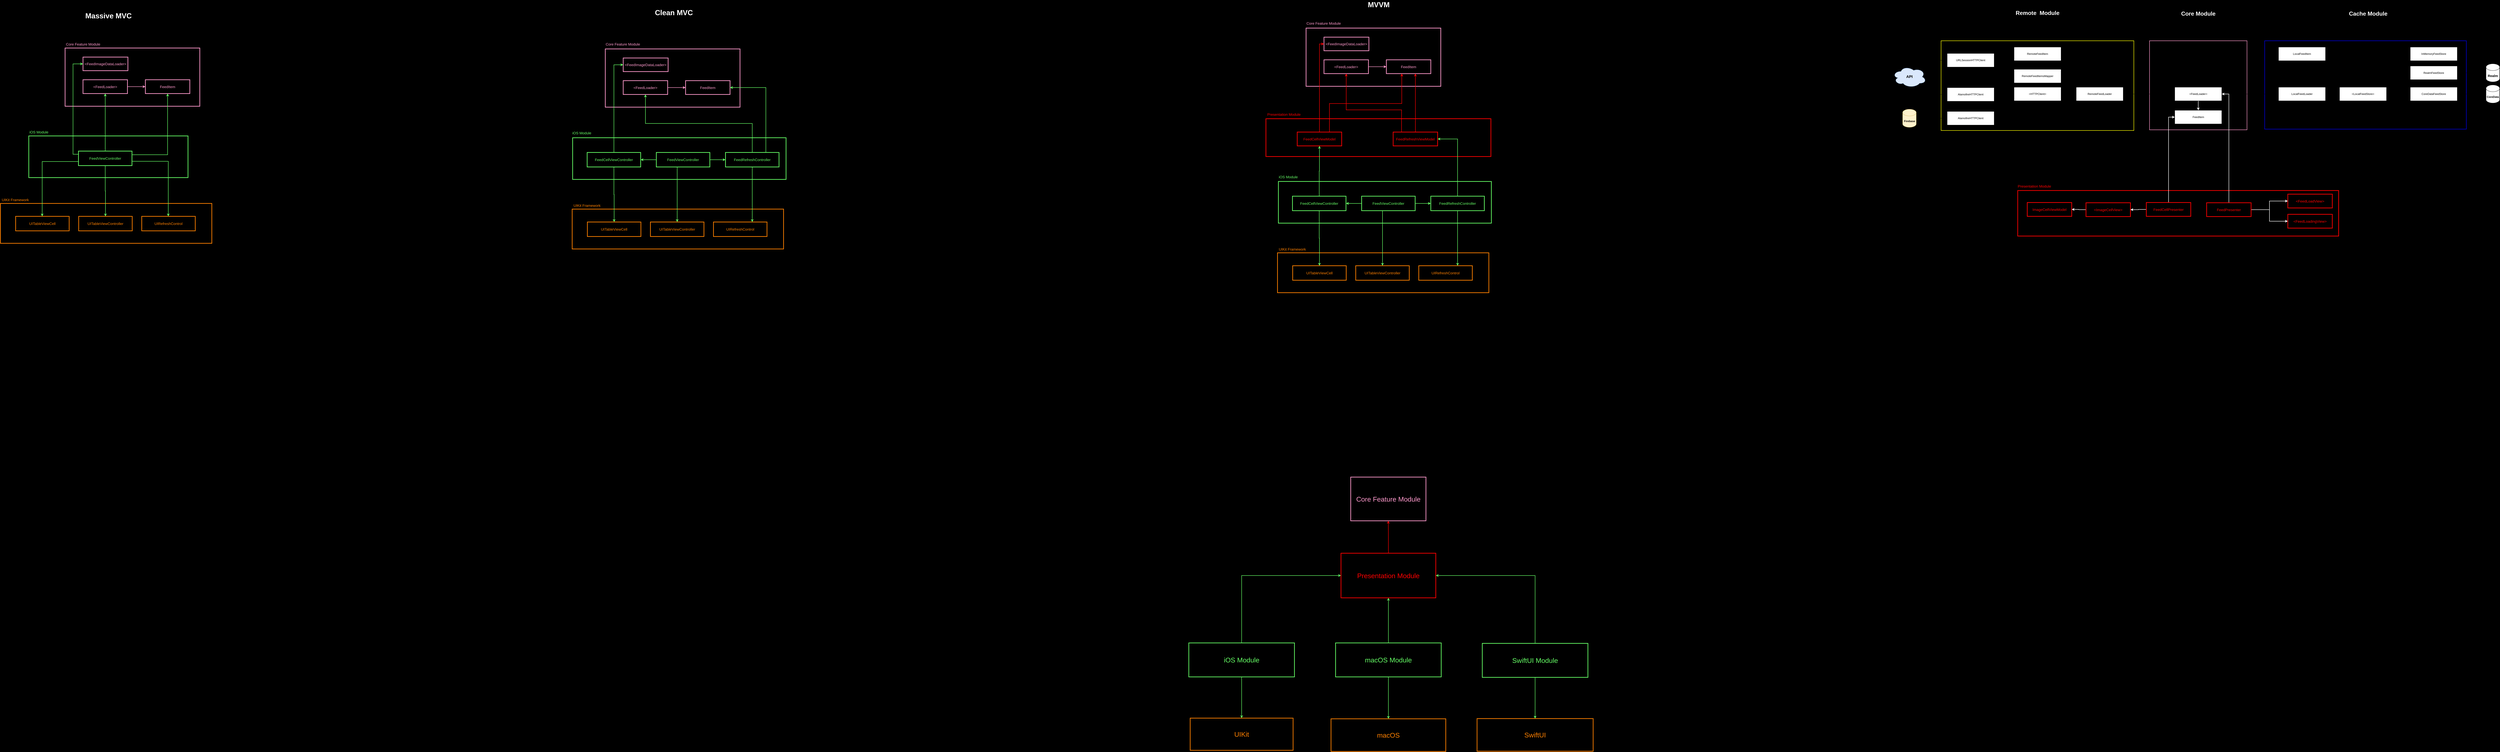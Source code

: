<mxfile version="14.1.8" type="device"><diagram id="AirEkzZiiPeyfNrH0Jto" name="Page-1"><mxGraphModel dx="2301" dy="1696" grid="0" gridSize="10" guides="1" tooltips="1" connect="1" arrows="1" fold="1" page="0" pageScale="1" pageWidth="850" pageHeight="1100" background="#000000" math="0" shadow="0"><root><mxCell id="0"/><mxCell id="1" parent="0"/><mxCell id="77G9lCyU_dsiIzCmgffc-141" value="" style="rounded=0;whiteSpace=wrap;html=1;fillColor=none;strokeWidth=3;fontSize=16;strokeColor=#FF0000;fontColor=#FF0000;" vertex="1" parent="1"><mxGeometry x="5468" y="478" width="992" height="167" as="geometry"/></mxCell><mxCell id="77G9lCyU_dsiIzCmgffc-71" value="" style="rounded=0;whiteSpace=wrap;html=1;strokeWidth=3;fillColor=none;fontSize=16;labelBackgroundColor=none;fontColor=#66FF66;strokeColor=#66FF66;" vertex="1" parent="1"><mxGeometry x="2411" y="562" width="941" height="184" as="geometry"/></mxCell><mxCell id="77G9lCyU_dsiIzCmgffc-18" value="" style="rounded=0;whiteSpace=wrap;html=1;strokeWidth=3;fillColor=none;fontSize=16;labelBackgroundColor=none;fontColor=#66FF66;strokeColor=#66FF66;" vertex="1" parent="1"><mxGeometry x="13" y="554" width="702" height="184" as="geometry"/></mxCell><mxCell id="77G9lCyU_dsiIzCmgffc-14" value="" style="rounded=0;whiteSpace=wrap;html=1;strokeWidth=3;fillColor=none;fontSize=16;labelBackgroundColor=none;strokeColor=#FF8000;fontColor=#FF8000;" vertex="1" parent="1"><mxGeometry x="-112" y="852" width="932" height="176" as="geometry"/></mxCell><mxCell id="77G9lCyU_dsiIzCmgffc-5" value="" style="rounded=0;whiteSpace=wrap;html=1;strokeColor=#FF99CC;strokeWidth=3;fillColor=none;fontSize=16;fontColor=#FF99CC;" vertex="1" parent="1"><mxGeometry x="173" y="166" width="594" height="257" as="geometry"/></mxCell><mxCell id="77G9lCyU_dsiIzCmgffc-3" style="edgeStyle=orthogonalEdgeStyle;rounded=0;orthogonalLoop=1;jettySize=auto;html=1;fontSize=16;strokeColor=#FF99CC;strokeWidth=2;" edge="1" parent="1" source="77G9lCyU_dsiIzCmgffc-1" target="77G9lCyU_dsiIzCmgffc-2"><mxGeometry relative="1" as="geometry"/></mxCell><mxCell id="77G9lCyU_dsiIzCmgffc-1" value="&lt;font color=&quot;#ff99cc&quot; style=&quot;font-size: 16px&quot;&gt;&amp;lt;FeedLoader&amp;gt;&lt;/font&gt;" style="rounded=0;whiteSpace=wrap;html=1;fillColor=none;strokeColor=#FF99CC;strokeWidth=3;fontSize=16;" vertex="1" parent="1"><mxGeometry x="252" y="306" width="196" height="61" as="geometry"/></mxCell><mxCell id="77G9lCyU_dsiIzCmgffc-2" value="&lt;font color=&quot;#ff99cc&quot; style=&quot;font-size: 16px&quot;&gt;FeedItem&lt;/font&gt;" style="rounded=0;whiteSpace=wrap;html=1;fillColor=none;strokeColor=#FF99CC;strokeWidth=3;fontSize=16;" vertex="1" parent="1"><mxGeometry x="527" y="306" width="196" height="61" as="geometry"/></mxCell><mxCell id="77G9lCyU_dsiIzCmgffc-4" value="&amp;lt;FeedImageDataLoader&amp;gt;" style="rounded=0;whiteSpace=wrap;html=1;strokeColor=#FF99CC;strokeWidth=3;fillColor=none;fontSize=16;fontColor=#FF99CC;" vertex="1" parent="1"><mxGeometry x="252" y="206" width="198" height="60" as="geometry"/></mxCell><mxCell id="77G9lCyU_dsiIzCmgffc-9" style="edgeStyle=orthogonalEdgeStyle;rounded=0;orthogonalLoop=1;jettySize=auto;html=1;strokeWidth=2;fontSize=16;fontColor=#66FF66;strokeColor=#66FF66;" edge="1" parent="1" source="77G9lCyU_dsiIzCmgffc-6" target="77G9lCyU_dsiIzCmgffc-7"><mxGeometry relative="1" as="geometry"/></mxCell><mxCell id="77G9lCyU_dsiIzCmgffc-10" style="edgeStyle=orthogonalEdgeStyle;rounded=0;orthogonalLoop=1;jettySize=auto;html=1;strokeWidth=2;fontSize=16;fontColor=#66FF66;strokeColor=#66FF66;" edge="1" parent="1" source="77G9lCyU_dsiIzCmgffc-6" target="77G9lCyU_dsiIzCmgffc-8"><mxGeometry relative="1" as="geometry"><Array as="points"><mxPoint x="628" y="666"/></Array></mxGeometry></mxCell><mxCell id="77G9lCyU_dsiIzCmgffc-11" style="edgeStyle=orthogonalEdgeStyle;rounded=0;orthogonalLoop=1;jettySize=auto;html=1;strokeColor=#66FF66;strokeWidth=2;fontSize=16;fontColor=#66FF66;" edge="1" parent="1" source="77G9lCyU_dsiIzCmgffc-6" target="77G9lCyU_dsiIzCmgffc-1"><mxGeometry relative="1" as="geometry"/></mxCell><mxCell id="77G9lCyU_dsiIzCmgffc-12" style="edgeStyle=orthogonalEdgeStyle;rounded=0;orthogonalLoop=1;jettySize=auto;html=1;entryX=0;entryY=0.5;entryDx=0;entryDy=0;strokeColor=#66FF66;strokeWidth=2;fontSize=16;fontColor=#66FF66;" edge="1" parent="1" source="77G9lCyU_dsiIzCmgffc-6" target="77G9lCyU_dsiIzCmgffc-4"><mxGeometry relative="1" as="geometry"><Array as="points"><mxPoint x="208" y="635"/><mxPoint x="208" y="236"/></Array></mxGeometry></mxCell><mxCell id="77G9lCyU_dsiIzCmgffc-13" style="edgeStyle=orthogonalEdgeStyle;rounded=0;orthogonalLoop=1;jettySize=auto;html=1;strokeColor=#66FF66;strokeWidth=2;fontSize=16;fontColor=#FF8000;" edge="1" parent="1" source="77G9lCyU_dsiIzCmgffc-6" target="77G9lCyU_dsiIzCmgffc-2"><mxGeometry relative="1" as="geometry"><Array as="points"><mxPoint x="625" y="637"/></Array></mxGeometry></mxCell><mxCell id="77G9lCyU_dsiIzCmgffc-17" style="edgeStyle=orthogonalEdgeStyle;rounded=0;orthogonalLoop=1;jettySize=auto;html=1;strokeColor=#66FF66;strokeWidth=2;fontSize=16;fontColor=#FF8000;" edge="1" parent="1" source="77G9lCyU_dsiIzCmgffc-6" target="77G9lCyU_dsiIzCmgffc-16"><mxGeometry relative="1" as="geometry"><Array as="points"><mxPoint x="72" y="667"/></Array></mxGeometry></mxCell><mxCell id="77G9lCyU_dsiIzCmgffc-6" value="FeedViewController" style="rounded=0;whiteSpace=wrap;html=1;strokeWidth=3;fillColor=none;fontSize=16;labelBackgroundColor=none;fontColor=#66FF66;strokeColor=#66FF66;" vertex="1" parent="1"><mxGeometry x="232" y="621" width="236" height="64" as="geometry"/></mxCell><mxCell id="77G9lCyU_dsiIzCmgffc-7" value="UITableViewController" style="rounded=0;whiteSpace=wrap;html=1;strokeWidth=3;fillColor=none;fontSize=16;labelBackgroundColor=none;strokeColor=#FF8000;fontColor=#FF8000;" vertex="1" parent="1"><mxGeometry x="233" y="909" width="236" height="64" as="geometry"/></mxCell><mxCell id="77G9lCyU_dsiIzCmgffc-8" value="UIRefreshControl" style="rounded=0;whiteSpace=wrap;html=1;strokeWidth=3;fillColor=none;fontSize=16;labelBackgroundColor=none;strokeColor=#FF8000;fontColor=#FF8000;" vertex="1" parent="1"><mxGeometry x="511" y="909" width="236" height="64" as="geometry"/></mxCell><mxCell id="77G9lCyU_dsiIzCmgffc-15" value="UIKit Framework" style="text;html=1;align=center;verticalAlign=middle;resizable=0;points=[];autosize=1;fontSize=16;fontColor=#FF8000;" vertex="1" parent="1"><mxGeometry x="-112" y="824" width="129" height="23" as="geometry"/></mxCell><mxCell id="77G9lCyU_dsiIzCmgffc-16" value="UITableViewCell" style="rounded=0;whiteSpace=wrap;html=1;strokeWidth=3;fillColor=none;fontSize=16;labelBackgroundColor=none;strokeColor=#FF8000;fontColor=#FF8000;" vertex="1" parent="1"><mxGeometry x="-45" y="909" width="236" height="64" as="geometry"/></mxCell><mxCell id="77G9lCyU_dsiIzCmgffc-20" value="Massive MVC" style="text;html=1;align=center;verticalAlign=middle;resizable=0;points=[];autosize=1;fontSize=32;fontColor=#FFFFFF;fontStyle=1" vertex="1" parent="1"><mxGeometry x="256.5" y="3" width="215" height="42" as="geometry"/></mxCell><mxCell id="77G9lCyU_dsiIzCmgffc-21" value="iOS Module" style="text;html=1;align=center;verticalAlign=middle;resizable=0;points=[];autosize=1;fontSize=16;fontColor=#66FF66;" vertex="1" parent="1"><mxGeometry x="10" y="525" width="94" height="23" as="geometry"/></mxCell><mxCell id="77G9lCyU_dsiIzCmgffc-72" value="" style="rounded=0;whiteSpace=wrap;html=1;strokeWidth=3;fillColor=none;fontSize=16;labelBackgroundColor=none;strokeColor=#FF8000;fontColor=#FF8000;" vertex="1" parent="1"><mxGeometry x="2409" y="877" width="932" height="176" as="geometry"/></mxCell><mxCell id="77G9lCyU_dsiIzCmgffc-73" value="" style="rounded=0;whiteSpace=wrap;html=1;strokeColor=#FF99CC;strokeWidth=3;fillColor=none;fontSize=16;fontColor=#FF99CC;" vertex="1" parent="1"><mxGeometry x="2555" y="170" width="594" height="257" as="geometry"/></mxCell><mxCell id="77G9lCyU_dsiIzCmgffc-74" style="edgeStyle=orthogonalEdgeStyle;rounded=0;orthogonalLoop=1;jettySize=auto;html=1;fontSize=16;strokeColor=#FF99CC;strokeWidth=2;" edge="1" parent="1" source="77G9lCyU_dsiIzCmgffc-75" target="77G9lCyU_dsiIzCmgffc-76"><mxGeometry relative="1" as="geometry"/></mxCell><mxCell id="77G9lCyU_dsiIzCmgffc-75" value="&lt;font color=&quot;#ff99cc&quot; style=&quot;font-size: 16px&quot;&gt;&amp;lt;FeedLoader&amp;gt;&lt;/font&gt;" style="rounded=0;whiteSpace=wrap;html=1;fillColor=none;strokeColor=#FF99CC;strokeWidth=3;fontSize=16;" vertex="1" parent="1"><mxGeometry x="2634" y="310" width="196" height="61" as="geometry"/></mxCell><mxCell id="77G9lCyU_dsiIzCmgffc-76" value="&lt;font color=&quot;#ff99cc&quot; style=&quot;font-size: 16px&quot;&gt;FeedItem&lt;/font&gt;" style="rounded=0;whiteSpace=wrap;html=1;fillColor=none;strokeColor=#FF99CC;strokeWidth=3;fontSize=16;" vertex="1" parent="1"><mxGeometry x="2909" y="310" width="196" height="61" as="geometry"/></mxCell><mxCell id="77G9lCyU_dsiIzCmgffc-77" value="&amp;lt;FeedImageDataLoader&amp;gt;" style="rounded=0;whiteSpace=wrap;html=1;strokeColor=#FF99CC;strokeWidth=3;fillColor=none;fontSize=16;fontColor=#FF99CC;" vertex="1" parent="1"><mxGeometry x="2634" y="210" width="198" height="60" as="geometry"/></mxCell><mxCell id="77G9lCyU_dsiIzCmgffc-100" style="edgeStyle=orthogonalEdgeStyle;rounded=0;orthogonalLoop=1;jettySize=auto;html=1;entryX=0;entryY=0.5;entryDx=0;entryDy=0;strokeColor=#66FF66;strokeWidth=2;fontSize=16;fontColor=#66FF66;" edge="1" parent="1" source="77G9lCyU_dsiIzCmgffc-84" target="77G9lCyU_dsiIzCmgffc-77"><mxGeometry relative="1" as="geometry"/></mxCell><mxCell id="77G9lCyU_dsiIzCmgffc-101" style="edgeStyle=orthogonalEdgeStyle;rounded=0;orthogonalLoop=1;jettySize=auto;html=1;strokeColor=#66FF66;strokeWidth=2;fontSize=16;fontColor=#66FF66;" edge="1" parent="1" source="77G9lCyU_dsiIzCmgffc-84" target="77G9lCyU_dsiIzCmgffc-88"><mxGeometry relative="1" as="geometry"/></mxCell><mxCell id="77G9lCyU_dsiIzCmgffc-84" value="FeedCellViewController" style="rounded=0;whiteSpace=wrap;html=1;strokeWidth=3;fillColor=none;fontSize=16;labelBackgroundColor=none;fontColor=#66FF66;strokeColor=#66FF66;" vertex="1" parent="1"><mxGeometry x="2475" y="627" width="236" height="64" as="geometry"/></mxCell><mxCell id="77G9lCyU_dsiIzCmgffc-85" value="UITableViewController" style="rounded=0;whiteSpace=wrap;html=1;strokeWidth=3;fillColor=none;fontSize=16;labelBackgroundColor=none;strokeColor=#FF8000;fontColor=#FF8000;" vertex="1" parent="1"><mxGeometry x="2754" y="934" width="236" height="64" as="geometry"/></mxCell><mxCell id="77G9lCyU_dsiIzCmgffc-86" value="UIRefreshControl" style="rounded=0;whiteSpace=wrap;html=1;strokeWidth=3;fillColor=none;fontSize=16;labelBackgroundColor=none;strokeColor=#FF8000;fontColor=#FF8000;" vertex="1" parent="1"><mxGeometry x="3032" y="934" width="236" height="64" as="geometry"/></mxCell><mxCell id="77G9lCyU_dsiIzCmgffc-87" value="UIKit Framework" style="text;html=1;align=center;verticalAlign=middle;resizable=0;points=[];autosize=1;fontSize=16;fontColor=#FF8000;" vertex="1" parent="1"><mxGeometry x="2409" y="849" width="129" height="23" as="geometry"/></mxCell><mxCell id="77G9lCyU_dsiIzCmgffc-88" value="UITableViewCell" style="rounded=0;whiteSpace=wrap;html=1;strokeWidth=3;fillColor=none;fontSize=16;labelBackgroundColor=none;strokeColor=#FF8000;fontColor=#FF8000;" vertex="1" parent="1"><mxGeometry x="2476" y="934" width="236" height="64" as="geometry"/></mxCell><mxCell id="77G9lCyU_dsiIzCmgffc-89" value="Clean MVC" style="text;html=1;align=center;verticalAlign=middle;resizable=0;points=[];autosize=1;fontSize=32;fontColor=#FFFFFF;fontStyle=1" vertex="1" parent="1"><mxGeometry x="2768" y="-11" width="177" height="42" as="geometry"/></mxCell><mxCell id="77G9lCyU_dsiIzCmgffc-90" value="iOS Module" style="text;html=1;align=center;verticalAlign=middle;resizable=0;points=[];autosize=1;fontSize=16;fontColor=#66FF66;" vertex="1" parent="1"><mxGeometry x="2404" y="529" width="94" height="23" as="geometry"/></mxCell><mxCell id="77G9lCyU_dsiIzCmgffc-96" style="edgeStyle=orthogonalEdgeStyle;rounded=0;orthogonalLoop=1;jettySize=auto;html=1;strokeColor=#66FF66;strokeWidth=2;fontSize=16;fontColor=#66FF66;" edge="1" parent="1" source="77G9lCyU_dsiIzCmgffc-91" target="77G9lCyU_dsiIzCmgffc-84"><mxGeometry relative="1" as="geometry"/></mxCell><mxCell id="77G9lCyU_dsiIzCmgffc-97" style="edgeStyle=orthogonalEdgeStyle;rounded=0;orthogonalLoop=1;jettySize=auto;html=1;entryX=0;entryY=0.5;entryDx=0;entryDy=0;strokeColor=#66FF66;strokeWidth=2;fontSize=16;fontColor=#66FF66;" edge="1" parent="1" source="77G9lCyU_dsiIzCmgffc-91" target="77G9lCyU_dsiIzCmgffc-92"><mxGeometry relative="1" as="geometry"/></mxCell><mxCell id="77G9lCyU_dsiIzCmgffc-104" style="edgeStyle=orthogonalEdgeStyle;rounded=0;orthogonalLoop=1;jettySize=auto;html=1;strokeColor=#66FF66;strokeWidth=2;fontSize=16;fontColor=#66FF66;" edge="1" parent="1" source="77G9lCyU_dsiIzCmgffc-91" target="77G9lCyU_dsiIzCmgffc-85"><mxGeometry relative="1" as="geometry"><Array as="points"><mxPoint x="2872" y="757"/><mxPoint x="2872" y="757"/></Array></mxGeometry></mxCell><mxCell id="77G9lCyU_dsiIzCmgffc-91" value="FeedViewController" style="rounded=0;whiteSpace=wrap;html=1;strokeWidth=3;fillColor=none;fontSize=16;labelBackgroundColor=none;fontColor=#66FF66;strokeColor=#66FF66;" vertex="1" parent="1"><mxGeometry x="2780" y="627" width="236" height="64" as="geometry"/></mxCell><mxCell id="77G9lCyU_dsiIzCmgffc-102" style="edgeStyle=orthogonalEdgeStyle;rounded=0;orthogonalLoop=1;jettySize=auto;html=1;strokeColor=#66FF66;strokeWidth=2;fontSize=16;fontColor=#66FF66;" edge="1" parent="1" source="77G9lCyU_dsiIzCmgffc-92" target="77G9lCyU_dsiIzCmgffc-75"><mxGeometry relative="1" as="geometry"><Array as="points"><mxPoint x="3203" y="499"/><mxPoint x="2732" y="499"/></Array></mxGeometry></mxCell><mxCell id="77G9lCyU_dsiIzCmgffc-103" style="edgeStyle=orthogonalEdgeStyle;rounded=0;orthogonalLoop=1;jettySize=auto;html=1;entryX=1;entryY=0.5;entryDx=0;entryDy=0;strokeColor=#66FF66;strokeWidth=2;fontSize=16;fontColor=#66FF66;" edge="1" parent="1" source="77G9lCyU_dsiIzCmgffc-92" target="77G9lCyU_dsiIzCmgffc-76"><mxGeometry relative="1" as="geometry"><Array as="points"><mxPoint x="3263" y="341"/></Array></mxGeometry></mxCell><mxCell id="77G9lCyU_dsiIzCmgffc-105" style="edgeStyle=orthogonalEdgeStyle;rounded=0;orthogonalLoop=1;jettySize=auto;html=1;strokeColor=#66FF66;strokeWidth=2;fontSize=16;fontColor=#66FF66;" edge="1" parent="1" source="77G9lCyU_dsiIzCmgffc-92" target="77G9lCyU_dsiIzCmgffc-86"><mxGeometry relative="1" as="geometry"><Array as="points"><mxPoint x="3203" y="881"/><mxPoint x="3203" y="881"/></Array></mxGeometry></mxCell><mxCell id="77G9lCyU_dsiIzCmgffc-92" value="FeedRefreshController" style="rounded=0;whiteSpace=wrap;html=1;strokeWidth=3;fillColor=none;fontSize=16;labelBackgroundColor=none;fontColor=#66FF66;strokeColor=#66FF66;" vertex="1" parent="1"><mxGeometry x="3085" y="627" width="236" height="64" as="geometry"/></mxCell><mxCell id="77G9lCyU_dsiIzCmgffc-106" value="Core Feature Module" style="text;html=1;align=center;verticalAlign=middle;resizable=0;points=[];autosize=1;fontSize=16;fontColor=#FF99CC;" vertex="1" parent="1"><mxGeometry x="171" y="137" width="161" height="23" as="geometry"/></mxCell><mxCell id="77G9lCyU_dsiIzCmgffc-107" value="Core Feature Module" style="text;html=1;align=center;verticalAlign=middle;resizable=0;points=[];autosize=1;fontSize=16;fontColor=#FF99CC;" vertex="1" parent="1"><mxGeometry x="2551" y="137" width="161" height="23" as="geometry"/></mxCell><mxCell id="77G9lCyU_dsiIzCmgffc-108" value="" style="rounded=0;whiteSpace=wrap;html=1;strokeWidth=3;fillColor=none;fontSize=16;labelBackgroundColor=none;fontColor=#66FF66;strokeColor=#66FF66;" vertex="1" parent="1"><mxGeometry x="5523" y="755" width="939" height="184" as="geometry"/></mxCell><mxCell id="77G9lCyU_dsiIzCmgffc-109" value="" style="rounded=0;whiteSpace=wrap;html=1;strokeWidth=3;fillColor=none;fontSize=16;labelBackgroundColor=none;strokeColor=#FF8000;fontColor=#FF8000;" vertex="1" parent="1"><mxGeometry x="5519" y="1070" width="932" height="176" as="geometry"/></mxCell><mxCell id="77G9lCyU_dsiIzCmgffc-110" value="" style="rounded=0;whiteSpace=wrap;html=1;strokeColor=#FF99CC;strokeWidth=3;fillColor=none;fontSize=16;fontColor=#FF99CC;" vertex="1" parent="1"><mxGeometry x="5645" y="78" width="594" height="257" as="geometry"/></mxCell><mxCell id="77G9lCyU_dsiIzCmgffc-111" style="edgeStyle=orthogonalEdgeStyle;rounded=0;orthogonalLoop=1;jettySize=auto;html=1;fontSize=16;strokeColor=#FF99CC;strokeWidth=2;" edge="1" parent="1" source="77G9lCyU_dsiIzCmgffc-112" target="77G9lCyU_dsiIzCmgffc-113"><mxGeometry relative="1" as="geometry"/></mxCell><mxCell id="77G9lCyU_dsiIzCmgffc-112" value="&lt;font color=&quot;#ff99cc&quot; style=&quot;font-size: 16px&quot;&gt;&amp;lt;FeedLoader&amp;gt;&lt;/font&gt;" style="rounded=0;whiteSpace=wrap;html=1;fillColor=none;strokeColor=#FF99CC;strokeWidth=3;fontSize=16;" vertex="1" parent="1"><mxGeometry x="5724" y="218" width="196" height="61" as="geometry"/></mxCell><mxCell id="77G9lCyU_dsiIzCmgffc-113" value="&lt;font color=&quot;#ff99cc&quot; style=&quot;font-size: 16px&quot;&gt;FeedItem&lt;/font&gt;" style="rounded=0;whiteSpace=wrap;html=1;fillColor=none;strokeColor=#FF99CC;strokeWidth=3;fontSize=16;" vertex="1" parent="1"><mxGeometry x="5999" y="218" width="196" height="61" as="geometry"/></mxCell><mxCell id="77G9lCyU_dsiIzCmgffc-114" value="&amp;lt;FeedImageDataLoader&amp;gt;" style="rounded=0;whiteSpace=wrap;html=1;strokeColor=#FF99CC;strokeWidth=3;fillColor=none;fontSize=16;fontColor=#FF99CC;" vertex="1" parent="1"><mxGeometry x="5724" y="118" width="198" height="60" as="geometry"/></mxCell><mxCell id="77G9lCyU_dsiIzCmgffc-116" style="edgeStyle=orthogonalEdgeStyle;rounded=0;orthogonalLoop=1;jettySize=auto;html=1;strokeColor=#66FF66;strokeWidth=2;fontSize=16;fontColor=#66FF66;" edge="1" parent="1" source="77G9lCyU_dsiIzCmgffc-117" target="77G9lCyU_dsiIzCmgffc-121"><mxGeometry relative="1" as="geometry"/></mxCell><mxCell id="77G9lCyU_dsiIzCmgffc-139" style="edgeStyle=orthogonalEdgeStyle;rounded=0;orthogonalLoop=1;jettySize=auto;html=1;strokeColor=#66FF66;strokeWidth=2;fontSize=16;fontColor=#FF99CC;" edge="1" parent="1" source="77G9lCyU_dsiIzCmgffc-117" target="77G9lCyU_dsiIzCmgffc-133"><mxGeometry relative="1" as="geometry"/></mxCell><mxCell id="77G9lCyU_dsiIzCmgffc-117" value="FeedCellViewController" style="rounded=0;whiteSpace=wrap;html=1;strokeWidth=3;fillColor=none;fontSize=16;labelBackgroundColor=none;fontColor=#66FF66;strokeColor=#66FF66;" vertex="1" parent="1"><mxGeometry x="5585" y="820" width="236" height="64" as="geometry"/></mxCell><mxCell id="77G9lCyU_dsiIzCmgffc-118" value="UITableViewController" style="rounded=0;whiteSpace=wrap;html=1;strokeWidth=3;fillColor=none;fontSize=16;labelBackgroundColor=none;strokeColor=#FF8000;fontColor=#FF8000;" vertex="1" parent="1"><mxGeometry x="5864" y="1127" width="236" height="64" as="geometry"/></mxCell><mxCell id="77G9lCyU_dsiIzCmgffc-119" value="UIRefreshControl" style="rounded=0;whiteSpace=wrap;html=1;strokeWidth=3;fillColor=none;fontSize=16;labelBackgroundColor=none;strokeColor=#FF8000;fontColor=#FF8000;" vertex="1" parent="1"><mxGeometry x="6142" y="1127" width="236" height="64" as="geometry"/></mxCell><mxCell id="77G9lCyU_dsiIzCmgffc-120" value="UIKit Framework" style="text;html=1;align=center;verticalAlign=middle;resizable=0;points=[];autosize=1;fontSize=16;fontColor=#FF8000;" vertex="1" parent="1"><mxGeometry x="5519" y="1042" width="129" height="23" as="geometry"/></mxCell><mxCell id="77G9lCyU_dsiIzCmgffc-121" value="UITableViewCell" style="rounded=0;whiteSpace=wrap;html=1;strokeWidth=3;fillColor=none;fontSize=16;labelBackgroundColor=none;strokeColor=#FF8000;fontColor=#FF8000;" vertex="1" parent="1"><mxGeometry x="5586" y="1127" width="236" height="64" as="geometry"/></mxCell><mxCell id="77G9lCyU_dsiIzCmgffc-122" value="MVVM" style="text;html=1;align=center;verticalAlign=middle;resizable=0;points=[];autosize=1;fontSize=32;fontColor=#FFFFFF;fontStyle=1" vertex="1" parent="1"><mxGeometry x="5912" y="-46" width="106" height="42" as="geometry"/></mxCell><mxCell id="77G9lCyU_dsiIzCmgffc-123" value="iOS Module" style="text;html=1;align=center;verticalAlign=middle;resizable=0;points=[];autosize=1;fontSize=16;fontColor=#66FF66;" vertex="1" parent="1"><mxGeometry x="5519" y="723" width="94" height="23" as="geometry"/></mxCell><mxCell id="77G9lCyU_dsiIzCmgffc-124" style="edgeStyle=orthogonalEdgeStyle;rounded=0;orthogonalLoop=1;jettySize=auto;html=1;strokeColor=#66FF66;strokeWidth=2;fontSize=16;fontColor=#66FF66;" edge="1" parent="1" source="77G9lCyU_dsiIzCmgffc-127" target="77G9lCyU_dsiIzCmgffc-117"><mxGeometry relative="1" as="geometry"/></mxCell><mxCell id="77G9lCyU_dsiIzCmgffc-125" style="edgeStyle=orthogonalEdgeStyle;rounded=0;orthogonalLoop=1;jettySize=auto;html=1;entryX=0;entryY=0.5;entryDx=0;entryDy=0;strokeColor=#66FF66;strokeWidth=2;fontSize=16;fontColor=#66FF66;" edge="1" parent="1" source="77G9lCyU_dsiIzCmgffc-127" target="77G9lCyU_dsiIzCmgffc-131"><mxGeometry relative="1" as="geometry"/></mxCell><mxCell id="77G9lCyU_dsiIzCmgffc-126" style="edgeStyle=orthogonalEdgeStyle;rounded=0;orthogonalLoop=1;jettySize=auto;html=1;strokeColor=#66FF66;strokeWidth=2;fontSize=16;fontColor=#66FF66;" edge="1" parent="1" source="77G9lCyU_dsiIzCmgffc-127" target="77G9lCyU_dsiIzCmgffc-118"><mxGeometry relative="1" as="geometry"><Array as="points"><mxPoint x="5982" y="950"/><mxPoint x="5982" y="950"/></Array></mxGeometry></mxCell><mxCell id="77G9lCyU_dsiIzCmgffc-127" value="FeedViewController" style="rounded=0;whiteSpace=wrap;html=1;strokeWidth=3;fillColor=none;fontSize=16;labelBackgroundColor=none;fontColor=#66FF66;strokeColor=#66FF66;" vertex="1" parent="1"><mxGeometry x="5890" y="820" width="236" height="64" as="geometry"/></mxCell><mxCell id="77G9lCyU_dsiIzCmgffc-130" style="edgeStyle=orthogonalEdgeStyle;rounded=0;orthogonalLoop=1;jettySize=auto;html=1;strokeColor=#66FF66;strokeWidth=2;fontSize=16;fontColor=#66FF66;" edge="1" parent="1" source="77G9lCyU_dsiIzCmgffc-131" target="77G9lCyU_dsiIzCmgffc-119"><mxGeometry relative="1" as="geometry"><Array as="points"><mxPoint x="6313" y="1074"/><mxPoint x="6313" y="1074"/></Array></mxGeometry></mxCell><mxCell id="77G9lCyU_dsiIzCmgffc-140" style="edgeStyle=orthogonalEdgeStyle;rounded=0;orthogonalLoop=1;jettySize=auto;html=1;entryX=1;entryY=0.5;entryDx=0;entryDy=0;strokeColor=#66FF66;strokeWidth=2;fontSize=16;fontColor=#FF99CC;" edge="1" parent="1" source="77G9lCyU_dsiIzCmgffc-131" target="77G9lCyU_dsiIzCmgffc-136"><mxGeometry relative="1" as="geometry"/></mxCell><mxCell id="77G9lCyU_dsiIzCmgffc-131" value="FeedRefreshController" style="rounded=0;whiteSpace=wrap;html=1;strokeWidth=3;fillColor=none;fontSize=16;labelBackgroundColor=none;fontColor=#66FF66;strokeColor=#66FF66;" vertex="1" parent="1"><mxGeometry x="6195" y="820" width="236" height="64" as="geometry"/></mxCell><mxCell id="77G9lCyU_dsiIzCmgffc-132" value="Core Feature Module" style="text;html=1;align=center;verticalAlign=middle;resizable=0;points=[];autosize=1;fontSize=16;fontColor=#FF99CC;" vertex="1" parent="1"><mxGeometry x="5641" y="45" width="161" height="23" as="geometry"/></mxCell><mxCell id="77G9lCyU_dsiIzCmgffc-134" style="edgeStyle=orthogonalEdgeStyle;rounded=0;orthogonalLoop=1;jettySize=auto;html=1;entryX=0;entryY=0.5;entryDx=0;entryDy=0;strokeWidth=2;fontSize=16;fontColor=#FF99CC;strokeColor=#FF0000;" edge="1" parent="1" source="77G9lCyU_dsiIzCmgffc-133" target="77G9lCyU_dsiIzCmgffc-114"><mxGeometry relative="1" as="geometry"/></mxCell><mxCell id="77G9lCyU_dsiIzCmgffc-135" style="edgeStyle=orthogonalEdgeStyle;rounded=0;orthogonalLoop=1;jettySize=auto;html=1;strokeWidth=2;fontSize=16;fontColor=#FF99CC;strokeColor=#FF0000;" edge="1" parent="1" source="77G9lCyU_dsiIzCmgffc-133" target="77G9lCyU_dsiIzCmgffc-113"><mxGeometry relative="1" as="geometry"><Array as="points"><mxPoint x="5748" y="411"/><mxPoint x="6067" y="411"/></Array></mxGeometry></mxCell><mxCell id="77G9lCyU_dsiIzCmgffc-133" value="&lt;font style=&quot;font-size: 16px&quot;&gt;FeedCellViewModel&lt;/font&gt;" style="rounded=0;whiteSpace=wrap;html=1;fillColor=none;strokeWidth=3;fontSize=16;strokeColor=#FF0000;fontColor=#FF0000;" vertex="1" parent="1"><mxGeometry x="5606" y="537" width="196" height="61" as="geometry"/></mxCell><mxCell id="77G9lCyU_dsiIzCmgffc-137" style="edgeStyle=orthogonalEdgeStyle;rounded=0;orthogonalLoop=1;jettySize=auto;html=1;strokeWidth=2;fontSize=16;fontColor=#FF99CC;strokeColor=#FF0000;" edge="1" parent="1" source="77G9lCyU_dsiIzCmgffc-136" target="77G9lCyU_dsiIzCmgffc-112"><mxGeometry relative="1" as="geometry"><Array as="points"><mxPoint x="6066" y="439"/><mxPoint x="5822" y="439"/></Array></mxGeometry></mxCell><mxCell id="77G9lCyU_dsiIzCmgffc-138" style="edgeStyle=orthogonalEdgeStyle;rounded=0;orthogonalLoop=1;jettySize=auto;html=1;strokeWidth=2;fontSize=16;fontColor=#FF99CC;strokeColor=#FF0000;" edge="1" parent="1" source="77G9lCyU_dsiIzCmgffc-136" target="77G9lCyU_dsiIzCmgffc-113"><mxGeometry relative="1" as="geometry"><mxPoint x="6127" y="336" as="targetPoint"/><Array as="points"><mxPoint x="6127" y="313"/><mxPoint x="6127" y="313"/></Array></mxGeometry></mxCell><mxCell id="77G9lCyU_dsiIzCmgffc-136" value="&lt;font style=&quot;font-size: 16px&quot;&gt;FeedRefreshViewModel&lt;/font&gt;" style="rounded=0;whiteSpace=wrap;html=1;fillColor=none;strokeWidth=3;fontSize=16;strokeColor=#FF0000;fontColor=#FF0000;" vertex="1" parent="1"><mxGeometry x="6029" y="537" width="196" height="61" as="geometry"/></mxCell><mxCell id="77G9lCyU_dsiIzCmgffc-143" value="Presentation Module" style="text;html=1;align=center;verticalAlign=middle;resizable=0;points=[];autosize=1;fontSize=16;fontColor=#FF0000;" vertex="1" parent="1"><mxGeometry x="5468" y="447" width="157" height="23" as="geometry"/></mxCell><mxCell id="77G9lCyU_dsiIzCmgffc-175" style="edgeStyle=orthogonalEdgeStyle;rounded=0;orthogonalLoop=1;jettySize=auto;html=1;strokeColor=#FF0000;strokeWidth=2;fontSize=30;fontColor=#FF0000;" edge="1" parent="1" source="77G9lCyU_dsiIzCmgffc-144" target="77G9lCyU_dsiIzCmgffc-147"><mxGeometry relative="1" as="geometry"/></mxCell><mxCell id="77G9lCyU_dsiIzCmgffc-144" value="Presentation Module" style="rounded=0;whiteSpace=wrap;html=1;fillColor=none;strokeWidth=3;fontSize=30;strokeColor=#FF0000;fontColor=#FF0000;" vertex="1" parent="1"><mxGeometry x="5799" y="2396" width="418" height="197" as="geometry"/></mxCell><mxCell id="77G9lCyU_dsiIzCmgffc-176" style="edgeStyle=orthogonalEdgeStyle;rounded=0;orthogonalLoop=1;jettySize=auto;html=1;entryX=0;entryY=0.5;entryDx=0;entryDy=0;strokeWidth=2;fontSize=30;fontColor=#FF0000;exitX=0.5;exitY=0;exitDx=0;exitDy=0;strokeColor=#66FF66;" edge="1" parent="1" source="77G9lCyU_dsiIzCmgffc-145" target="77G9lCyU_dsiIzCmgffc-144"><mxGeometry relative="1" as="geometry"/></mxCell><mxCell id="77G9lCyU_dsiIzCmgffc-177" style="edgeStyle=orthogonalEdgeStyle;rounded=0;orthogonalLoop=1;jettySize=auto;html=1;strokeWidth=2;fontSize=30;fontColor=#66FF66;strokeColor=#66FF66;" edge="1" parent="1" source="77G9lCyU_dsiIzCmgffc-145" target="77G9lCyU_dsiIzCmgffc-146"><mxGeometry relative="1" as="geometry"/></mxCell><mxCell id="77G9lCyU_dsiIzCmgffc-145" value="iOS Module" style="rounded=0;whiteSpace=wrap;html=1;strokeWidth=3;fillColor=none;fontSize=30;labelBackgroundColor=none;fontColor=#66FF66;strokeColor=#66FF66;" vertex="1" parent="1"><mxGeometry x="5128" y="2792" width="465.75" height="150" as="geometry"/></mxCell><mxCell id="77G9lCyU_dsiIzCmgffc-146" value="UIKit" style="rounded=0;whiteSpace=wrap;html=1;strokeWidth=3;fillColor=none;fontSize=30;labelBackgroundColor=none;strokeColor=#FF8000;fontColor=#FF8000;" vertex="1" parent="1"><mxGeometry x="5134" y="3124" width="453.75" height="142" as="geometry"/></mxCell><mxCell id="77G9lCyU_dsiIzCmgffc-147" value="Core Feature Module" style="rounded=0;whiteSpace=wrap;html=1;strokeColor=#FF99CC;strokeWidth=3;fillColor=none;fontSize=30;fontColor=#FF99CC;" vertex="1" parent="1"><mxGeometry x="5841.93" y="2060" width="331.63" height="193" as="geometry"/></mxCell><mxCell id="77G9lCyU_dsiIzCmgffc-178" style="edgeStyle=orthogonalEdgeStyle;rounded=0;orthogonalLoop=1;jettySize=auto;html=1;strokeWidth=2;fontSize=30;fontColor=#66FF66;strokeColor=#66FF66;" edge="1" parent="1" source="77G9lCyU_dsiIzCmgffc-179" target="77G9lCyU_dsiIzCmgffc-180"><mxGeometry relative="1" as="geometry"/></mxCell><mxCell id="77G9lCyU_dsiIzCmgffc-181" style="edgeStyle=orthogonalEdgeStyle;rounded=0;orthogonalLoop=1;jettySize=auto;html=1;strokeWidth=2;fontSize=30;fontColor=#FF0000;strokeColor=#66FF66;" edge="1" parent="1" source="77G9lCyU_dsiIzCmgffc-179" target="77G9lCyU_dsiIzCmgffc-144"><mxGeometry relative="1" as="geometry"/></mxCell><mxCell id="77G9lCyU_dsiIzCmgffc-179" value="macOS Module" style="rounded=0;whiteSpace=wrap;html=1;strokeWidth=3;fillColor=none;fontSize=30;labelBackgroundColor=none;fontColor=#66FF66;strokeColor=#66FF66;" vertex="1" parent="1"><mxGeometry x="5775.13" y="2792" width="465.75" height="150" as="geometry"/></mxCell><mxCell id="77G9lCyU_dsiIzCmgffc-180" value="macOS" style="rounded=0;whiteSpace=wrap;html=1;strokeWidth=3;fillColor=none;fontSize=30;labelBackgroundColor=none;strokeColor=#FF8000;fontColor=#FF8000;" vertex="1" parent="1"><mxGeometry x="5755" y="3127" width="506" height="144" as="geometry"/></mxCell><mxCell id="77G9lCyU_dsiIzCmgffc-182" style="edgeStyle=orthogonalEdgeStyle;rounded=0;orthogonalLoop=1;jettySize=auto;html=1;strokeWidth=2;fontSize=30;fontColor=#66FF66;strokeColor=#66FF66;" edge="1" parent="1" source="77G9lCyU_dsiIzCmgffc-183" target="77G9lCyU_dsiIzCmgffc-184"><mxGeometry relative="1" as="geometry"/></mxCell><mxCell id="77G9lCyU_dsiIzCmgffc-185" style="edgeStyle=orthogonalEdgeStyle;rounded=0;orthogonalLoop=1;jettySize=auto;html=1;entryX=1;entryY=0.5;entryDx=0;entryDy=0;strokeWidth=2;fontSize=30;fontColor=#FF0000;exitX=0.5;exitY=0;exitDx=0;exitDy=0;strokeColor=#66FF66;" edge="1" parent="1" source="77G9lCyU_dsiIzCmgffc-183" target="77G9lCyU_dsiIzCmgffc-144"><mxGeometry relative="1" as="geometry"/></mxCell><mxCell id="77G9lCyU_dsiIzCmgffc-183" value="SwiftUI Module" style="rounded=0;whiteSpace=wrap;html=1;strokeWidth=3;fillColor=none;fontSize=30;labelBackgroundColor=none;fontColor=#66FF66;strokeColor=#66FF66;" vertex="1" parent="1"><mxGeometry x="6422" y="2794" width="465.75" height="150" as="geometry"/></mxCell><mxCell id="77G9lCyU_dsiIzCmgffc-184" value="SwiftUI" style="rounded=0;whiteSpace=wrap;html=1;strokeWidth=3;fillColor=none;fontSize=30;labelBackgroundColor=none;strokeColor=#FF8000;fontColor=#FF8000;" vertex="1" parent="1"><mxGeometry x="6398.93" y="3126" width="511.88" height="144" as="geometry"/></mxCell><mxCell id="77G9lCyU_dsiIzCmgffc-186" value="" style="rounded=0;whiteSpace=wrap;html=1;fillColor=none;strokeColor=#FFFF00;strokeWidth=2;" vertex="1" parent="1"><mxGeometry x="8445" y="134" width="850" height="396" as="geometry"/></mxCell><mxCell id="77G9lCyU_dsiIzCmgffc-187" value="" style="rounded=0;whiteSpace=wrap;html=1;fillColor=none;strokeColor=#FF99CC;strokeWidth=2;" vertex="1" parent="1"><mxGeometry x="9364.12" y="134" width="429.75" height="393" as="geometry"/></mxCell><mxCell id="77G9lCyU_dsiIzCmgffc-190" style="edgeStyle=orthogonalEdgeStyle;rounded=0;orthogonalLoop=1;jettySize=auto;html=1;" edge="1" parent="1" source="77G9lCyU_dsiIzCmgffc-191" target="77G9lCyU_dsiIzCmgffc-192"><mxGeometry relative="1" as="geometry"/></mxCell><mxCell id="77G9lCyU_dsiIzCmgffc-245" style="edgeStyle=orthogonalEdgeStyle;rounded=0;orthogonalLoop=1;jettySize=auto;html=1;strokeColor=#FFFFFF;strokeWidth=2;fontSize=30;fontColor=#FFFFFF;" edge="1" parent="1" source="77G9lCyU_dsiIzCmgffc-191" target="77G9lCyU_dsiIzCmgffc-192"><mxGeometry relative="1" as="geometry"/></mxCell><mxCell id="77G9lCyU_dsiIzCmgffc-191" value="&amp;lt;FeedLoader&amp;gt;" style="rounded=0;whiteSpace=wrap;html=1;" vertex="1" parent="1"><mxGeometry x="9475.5" y="339" width="207" height="60" as="geometry"/></mxCell><mxCell id="77G9lCyU_dsiIzCmgffc-192" value="FeedItem" style="rounded=0;whiteSpace=wrap;html=1;" vertex="1" parent="1"><mxGeometry x="9475.5" y="441" width="207" height="60" as="geometry"/></mxCell><mxCell id="77G9lCyU_dsiIzCmgffc-193" style="edgeStyle=orthogonalEdgeStyle;rounded=0;orthogonalLoop=1;jettySize=auto;html=1;endArrow=block;endFill=0;" edge="1" parent="1" source="77G9lCyU_dsiIzCmgffc-197" target="77G9lCyU_dsiIzCmgffc-191"><mxGeometry relative="1" as="geometry"/></mxCell><mxCell id="77G9lCyU_dsiIzCmgffc-194" style="edgeStyle=orthogonalEdgeStyle;rounded=0;orthogonalLoop=1;jettySize=auto;html=1;entryX=1;entryY=0.5;entryDx=0;entryDy=0;" edge="1" parent="1" source="77G9lCyU_dsiIzCmgffc-197" target="77G9lCyU_dsiIzCmgffc-198"><mxGeometry relative="1" as="geometry"/></mxCell><mxCell id="77G9lCyU_dsiIzCmgffc-195" style="edgeStyle=orthogonalEdgeStyle;rounded=0;orthogonalLoop=1;jettySize=auto;html=1;entryX=1;entryY=0.5;entryDx=0;entryDy=0;endArrow=classic;endFill=1;fontSize=20;exitX=0.5;exitY=0;exitDx=0;exitDy=0;" edge="1" parent="1" source="77G9lCyU_dsiIzCmgffc-197" target="77G9lCyU_dsiIzCmgffc-204"><mxGeometry relative="1" as="geometry"/></mxCell><mxCell id="77G9lCyU_dsiIzCmgffc-197" value="RemoteFeedLoader" style="rounded=0;whiteSpace=wrap;html=1;" vertex="1" parent="1"><mxGeometry x="9041" y="339" width="207" height="60" as="geometry"/></mxCell><mxCell id="77G9lCyU_dsiIzCmgffc-198" value="&amp;lt;HTTPClient&amp;gt;" style="rounded=0;whiteSpace=wrap;html=1;" vertex="1" parent="1"><mxGeometry x="8767" y="339" width="207" height="60" as="geometry"/></mxCell><mxCell id="77G9lCyU_dsiIzCmgffc-199" style="edgeStyle=orthogonalEdgeStyle;rounded=0;orthogonalLoop=1;jettySize=auto;html=1;entryX=0;entryY=0.25;entryDx=0;entryDy=0;endArrow=block;endFill=0;" edge="1" parent="1" source="77G9lCyU_dsiIzCmgffc-201" target="77G9lCyU_dsiIzCmgffc-198"><mxGeometry relative="1" as="geometry"><Array as="points"><mxPoint x="8731" y="220"/><mxPoint x="8731" y="354"/></Array></mxGeometry></mxCell><mxCell id="77G9lCyU_dsiIzCmgffc-200" style="edgeStyle=orthogonalEdgeStyle;rounded=0;orthogonalLoop=1;jettySize=auto;html=1;entryX=0.4;entryY=0.1;entryDx=0;entryDy=0;entryPerimeter=0;" edge="1" parent="1" source="77G9lCyU_dsiIzCmgffc-201" target="77G9lCyU_dsiIzCmgffc-202"><mxGeometry relative="1" as="geometry"><Array as="points"><mxPoint x="8291" y="220"/></Array></mxGeometry></mxCell><mxCell id="77G9lCyU_dsiIzCmgffc-201" value="URLSessionHTTPClient" style="rounded=0;whiteSpace=wrap;html=1;" vertex="1" parent="1"><mxGeometry x="8472" y="190" width="207" height="60" as="geometry"/></mxCell><mxCell id="77G9lCyU_dsiIzCmgffc-202" value="API" style="ellipse;shape=cloud;whiteSpace=wrap;html=1;fillColor=#dae8fc;strokeColor=#6c8ebf;fontStyle=1;fontSize=17;" vertex="1" parent="1"><mxGeometry x="8231" y="245.5" width="149" height="95" as="geometry"/></mxCell><mxCell id="77G9lCyU_dsiIzCmgffc-203" style="edgeStyle=orthogonalEdgeStyle;rounded=0;orthogonalLoop=1;jettySize=auto;html=1;entryX=0.5;entryY=1;entryDx=0;entryDy=0;endArrow=classic;endFill=1;fontSize=20;" edge="1" parent="1" source="77G9lCyU_dsiIzCmgffc-204" target="77G9lCyU_dsiIzCmgffc-209"><mxGeometry relative="1" as="geometry"/></mxCell><mxCell id="77G9lCyU_dsiIzCmgffc-204" value="RemoteFeedItemsMapper" style="rounded=0;whiteSpace=wrap;html=1;" vertex="1" parent="1"><mxGeometry x="8767" y="260" width="207" height="60" as="geometry"/></mxCell><mxCell id="77G9lCyU_dsiIzCmgffc-205" style="edgeStyle=orthogonalEdgeStyle;rounded=0;orthogonalLoop=1;jettySize=auto;html=1;endArrow=block;endFill=0;" edge="1" parent="1" source="77G9lCyU_dsiIzCmgffc-207"><mxGeometry relative="1" as="geometry"><mxPoint x="8767" y="388.0" as="targetPoint"/><Array as="points"><mxPoint x="8767" y="388"/></Array></mxGeometry></mxCell><mxCell id="77G9lCyU_dsiIzCmgffc-206" style="edgeStyle=orthogonalEdgeStyle;rounded=0;orthogonalLoop=1;jettySize=auto;html=1;endArrow=classic;endFill=1;" edge="1" parent="1" source="77G9lCyU_dsiIzCmgffc-207" target="77G9lCyU_dsiIzCmgffc-202"><mxGeometry relative="1" as="geometry"/></mxCell><mxCell id="77G9lCyU_dsiIzCmgffc-207" value="AlamofireHTTPClient" style="rounded=0;whiteSpace=wrap;html=1;" vertex="1" parent="1"><mxGeometry x="8472" y="341" width="207" height="60" as="geometry"/></mxCell><mxCell id="77G9lCyU_dsiIzCmgffc-208" value="Remote&amp;nbsp; Module" style="text;html=1;strokeColor=none;fillColor=none;align=center;verticalAlign=middle;whiteSpace=wrap;rounded=0;fontSize=25;fontStyle=1;fontColor=#FFFFFF;" vertex="1" parent="1"><mxGeometry x="8765" y="-8" width="211" height="36" as="geometry"/></mxCell><mxCell id="77G9lCyU_dsiIzCmgffc-209" value="RemoteFeedItem" style="rounded=0;whiteSpace=wrap;html=1;" vertex="1" parent="1"><mxGeometry x="8767" y="162" width="207" height="60" as="geometry"/></mxCell><mxCell id="77G9lCyU_dsiIzCmgffc-210" value="Core Module" style="text;html=1;strokeColor=none;fillColor=none;align=center;verticalAlign=middle;whiteSpace=wrap;rounded=0;fontSize=25;fontStyle=1;fontColor=#FFFFFF;" vertex="1" parent="1"><mxGeometry x="9492.5" y="-5" width="173" height="36" as="geometry"/></mxCell><mxCell id="77G9lCyU_dsiIzCmgffc-211" value="" style="rounded=0;whiteSpace=wrap;html=1;fillColor=none;strokeColor=#0000FF;strokeWidth=2;" vertex="1" parent="1"><mxGeometry x="9872" y="134" width="889" height="390" as="geometry"/></mxCell><mxCell id="77G9lCyU_dsiIzCmgffc-212" style="edgeStyle=orthogonalEdgeStyle;rounded=0;orthogonalLoop=1;jettySize=auto;html=1;endArrow=block;endFill=0;fontSize=25;" edge="1" parent="1" source="77G9lCyU_dsiIzCmgffc-216" target="77G9lCyU_dsiIzCmgffc-191"><mxGeometry relative="1" as="geometry"/></mxCell><mxCell id="77G9lCyU_dsiIzCmgffc-213" style="edgeStyle=orthogonalEdgeStyle;rounded=0;orthogonalLoop=1;jettySize=auto;html=1;endArrow=classic;endFill=1;fontSize=25;" edge="1" parent="1" source="77G9lCyU_dsiIzCmgffc-216" target="77G9lCyU_dsiIzCmgffc-218"><mxGeometry relative="1" as="geometry"/></mxCell><mxCell id="77G9lCyU_dsiIzCmgffc-214" style="edgeStyle=orthogonalEdgeStyle;rounded=0;orthogonalLoop=1;jettySize=auto;html=1;endArrow=classic;endFill=1;fontSize=25;" edge="1" parent="1" source="77G9lCyU_dsiIzCmgffc-216" target="77G9lCyU_dsiIzCmgffc-219"><mxGeometry relative="1" as="geometry"/></mxCell><mxCell id="77G9lCyU_dsiIzCmgffc-216" value="LocalFeedLoader" style="rounded=0;whiteSpace=wrap;html=1;" vertex="1" parent="1"><mxGeometry x="9933" y="339" width="207" height="60" as="geometry"/></mxCell><mxCell id="77G9lCyU_dsiIzCmgffc-217" style="edgeStyle=orthogonalEdgeStyle;rounded=0;orthogonalLoop=1;jettySize=auto;html=1;entryX=1;entryY=0.5;entryDx=0;entryDy=0;endArrow=classic;endFill=1;fontSize=12;" edge="1" parent="1" source="77G9lCyU_dsiIzCmgffc-218" target="77G9lCyU_dsiIzCmgffc-219"><mxGeometry relative="1" as="geometry"><Array as="points"><mxPoint x="10171" y="354"/><mxPoint x="10171" y="192"/></Array></mxGeometry></mxCell><mxCell id="77G9lCyU_dsiIzCmgffc-218" value="&amp;lt;LocalFeedStore&amp;gt;" style="rounded=0;whiteSpace=wrap;html=1;" vertex="1" parent="1"><mxGeometry x="10202" y="339" width="207" height="60" as="geometry"/></mxCell><mxCell id="77G9lCyU_dsiIzCmgffc-219" value="LocalFeedItem" style="rounded=0;whiteSpace=wrap;html=1;" vertex="1" parent="1"><mxGeometry x="9933" y="162" width="207" height="60" as="geometry"/></mxCell><mxCell id="77G9lCyU_dsiIzCmgffc-220" style="edgeStyle=orthogonalEdgeStyle;rounded=0;orthogonalLoop=1;jettySize=auto;html=1;endArrow=block;endFill=0;fontSize=25;" edge="1" parent="1" source="77G9lCyU_dsiIzCmgffc-222" target="77G9lCyU_dsiIzCmgffc-218"><mxGeometry relative="1" as="geometry"/></mxCell><mxCell id="77G9lCyU_dsiIzCmgffc-221" style="edgeStyle=orthogonalEdgeStyle;rounded=0;orthogonalLoop=1;jettySize=auto;html=1;endArrow=classic;endFill=1;fontSize=25;" edge="1" parent="1" source="77G9lCyU_dsiIzCmgffc-222" target="77G9lCyU_dsiIzCmgffc-223"><mxGeometry relative="1" as="geometry"/></mxCell><mxCell id="77G9lCyU_dsiIzCmgffc-222" value="CoreDataFeedStore" style="rounded=0;whiteSpace=wrap;html=1;" vertex="1" parent="1"><mxGeometry x="10514" y="339" width="207" height="60" as="geometry"/></mxCell><mxCell id="77G9lCyU_dsiIzCmgffc-223" value="&lt;font style=&quot;font-size: 12px;&quot;&gt;CoreData&lt;/font&gt;" style="shape=cylinder3;whiteSpace=wrap;html=1;boundedLbl=1;backgroundOutline=1;size=15;strokeColor=#000000;fontSize=12;fontStyle=1" vertex="1" parent="1"><mxGeometry x="10848" y="329" width="60" height="80" as="geometry"/></mxCell><mxCell id="77G9lCyU_dsiIzCmgffc-224" style="edgeStyle=orthogonalEdgeStyle;rounded=0;orthogonalLoop=1;jettySize=auto;html=1;endArrow=block;endFill=0;fontSize=25;" edge="1" parent="1" source="77G9lCyU_dsiIzCmgffc-225" target="77G9lCyU_dsiIzCmgffc-218"><mxGeometry relative="1" as="geometry"/></mxCell><mxCell id="77G9lCyU_dsiIzCmgffc-225" value="InMemoryFeedStore" style="rounded=0;whiteSpace=wrap;html=1;" vertex="1" parent="1"><mxGeometry x="10514" y="162" width="207" height="60" as="geometry"/></mxCell><mxCell id="77G9lCyU_dsiIzCmgffc-226" style="edgeStyle=orthogonalEdgeStyle;rounded=0;orthogonalLoop=1;jettySize=auto;html=1;entryX=0.75;entryY=0;entryDx=0;entryDy=0;endArrow=block;endFill=0;fontSize=25;" edge="1" parent="1" source="77G9lCyU_dsiIzCmgffc-228" target="77G9lCyU_dsiIzCmgffc-218"><mxGeometry relative="1" as="geometry"/></mxCell><mxCell id="77G9lCyU_dsiIzCmgffc-227" style="edgeStyle=orthogonalEdgeStyle;rounded=0;orthogonalLoop=1;jettySize=auto;html=1;endArrow=classic;endFill=1;fontSize=25;" edge="1" parent="1" source="77G9lCyU_dsiIzCmgffc-228" target="77G9lCyU_dsiIzCmgffc-229"><mxGeometry relative="1" as="geometry"/></mxCell><mxCell id="77G9lCyU_dsiIzCmgffc-228" value="RealmFeedStore" style="rounded=0;whiteSpace=wrap;html=1;" vertex="1" parent="1"><mxGeometry x="10514" y="245.5" width="207" height="60" as="geometry"/></mxCell><mxCell id="77G9lCyU_dsiIzCmgffc-229" value="&lt;span style=&quot;font-size: 15px;&quot;&gt;Realm&lt;/span&gt;" style="shape=cylinder3;whiteSpace=wrap;html=1;boundedLbl=1;backgroundOutline=1;size=15;strokeColor=#000000;fontSize=15;fontStyle=1" vertex="1" parent="1"><mxGeometry x="10848" y="235.5" width="60" height="80" as="geometry"/></mxCell><mxCell id="77G9lCyU_dsiIzCmgffc-230" value="Cache Module" style="text;html=1;strokeColor=none;fillColor=none;align=center;verticalAlign=middle;whiteSpace=wrap;rounded=0;fontSize=25;fontStyle=1;fontColor=#FFFFFF;" vertex="1" parent="1"><mxGeometry x="10242" y="-5" width="173" height="36" as="geometry"/></mxCell><mxCell id="77G9lCyU_dsiIzCmgffc-231" style="edgeStyle=orthogonalEdgeStyle;rounded=0;orthogonalLoop=1;jettySize=auto;html=1;endArrow=block;endFill=0;fontSize=12;" edge="1" parent="1" source="77G9lCyU_dsiIzCmgffc-233" target="77G9lCyU_dsiIzCmgffc-198"><mxGeometry relative="1" as="geometry"/></mxCell><mxCell id="77G9lCyU_dsiIzCmgffc-232" style="edgeStyle=orthogonalEdgeStyle;rounded=0;orthogonalLoop=1;jettySize=auto;html=1;endArrow=block;endFill=0;fontSize=12;" edge="1" parent="1" source="77G9lCyU_dsiIzCmgffc-233" target="77G9lCyU_dsiIzCmgffc-234"><mxGeometry relative="1" as="geometry"/></mxCell><mxCell id="77G9lCyU_dsiIzCmgffc-233" value="AlamofireHTTPClient" style="rounded=0;whiteSpace=wrap;html=1;" vertex="1" parent="1"><mxGeometry x="8472" y="446" width="207" height="60" as="geometry"/></mxCell><mxCell id="77G9lCyU_dsiIzCmgffc-234" value="Firebase" style="shape=cylinder3;whiteSpace=wrap;html=1;boundedLbl=1;backgroundOutline=1;size=15;strokeColor=#d6b656;fontSize=12;fillColor=#fff2cc;fontStyle=1" vertex="1" parent="1"><mxGeometry x="8275.5" y="436" width="60" height="80" as="geometry"/></mxCell><mxCell id="77G9lCyU_dsiIzCmgffc-235" value="" style="rounded=0;whiteSpace=wrap;html=1;fillColor=none;strokeWidth=3;fontSize=16;strokeColor=#FF0000;fontColor=#FF0000;" vertex="1" parent="1"><mxGeometry x="8783" y="795" width="1415" height="201" as="geometry"/></mxCell><mxCell id="77G9lCyU_dsiIzCmgffc-243" style="edgeStyle=orthogonalEdgeStyle;rounded=0;orthogonalLoop=1;jettySize=auto;html=1;strokeColor=#FFFFFF;strokeWidth=2;fontSize=30;fontColor=#FFFFFF;" edge="1" parent="1" source="77G9lCyU_dsiIzCmgffc-236" target="77G9lCyU_dsiIzCmgffc-242"><mxGeometry relative="1" as="geometry"/></mxCell><mxCell id="77G9lCyU_dsiIzCmgffc-236" value="&amp;lt;ImageCellView&amp;gt;" style="rounded=0;whiteSpace=wrap;html=1;fillColor=none;strokeWidth=3;fontSize=16;strokeColor=#FF0000;fontColor=#FF0000;" vertex="1" parent="1"><mxGeometry x="9084" y="849" width="196" height="61" as="geometry"/></mxCell><mxCell id="77G9lCyU_dsiIzCmgffc-237" value="&lt;font style=&quot;font-size: 16px&quot;&gt;&amp;lt;FeedLoadView&amp;gt;&lt;/font&gt;" style="rounded=0;whiteSpace=wrap;html=1;fillColor=none;strokeWidth=3;fontSize=16;strokeColor=#FF0000;fontColor=#FF0000;" vertex="1" parent="1"><mxGeometry x="9974" y="811" width="196" height="61" as="geometry"/></mxCell><mxCell id="77G9lCyU_dsiIzCmgffc-238" value="Presentation Module" style="text;html=1;align=center;verticalAlign=middle;resizable=0;points=[];autosize=1;fontSize=16;fontColor=#FF0000;" vertex="1" parent="1"><mxGeometry x="8777" y="764" width="157" height="23" as="geometry"/></mxCell><mxCell id="77G9lCyU_dsiIzCmgffc-241" style="edgeStyle=orthogonalEdgeStyle;rounded=0;orthogonalLoop=1;jettySize=auto;html=1;strokeColor=#FFFFFF;strokeWidth=2;fontSize=30;fontColor=#FFFFFF;" edge="1" parent="1" source="77G9lCyU_dsiIzCmgffc-240" target="77G9lCyU_dsiIzCmgffc-236"><mxGeometry relative="1" as="geometry"/></mxCell><mxCell id="77G9lCyU_dsiIzCmgffc-244" style="edgeStyle=orthogonalEdgeStyle;rounded=0;orthogonalLoop=1;jettySize=auto;html=1;entryX=0;entryY=0.5;entryDx=0;entryDy=0;strokeColor=#FFFFFF;strokeWidth=2;fontSize=30;fontColor=#FFFFFF;" edge="1" parent="1" source="77G9lCyU_dsiIzCmgffc-240" target="77G9lCyU_dsiIzCmgffc-192"><mxGeometry relative="1" as="geometry"/></mxCell><mxCell id="77G9lCyU_dsiIzCmgffc-240" value="FeedCellPresenter" style="rounded=0;whiteSpace=wrap;html=1;fillColor=none;strokeWidth=3;fontSize=16;strokeColor=#FF0000;fontColor=#FF0000;" vertex="1" parent="1"><mxGeometry x="9350" y="848" width="196" height="61" as="geometry"/></mxCell><mxCell id="77G9lCyU_dsiIzCmgffc-242" value="ImageCellViewModel" style="rounded=0;whiteSpace=wrap;html=1;fillColor=none;strokeWidth=3;fontSize=16;strokeColor=#FF0000;fontColor=#FF0000;" vertex="1" parent="1"><mxGeometry x="8825" y="848" width="196" height="61" as="geometry"/></mxCell><mxCell id="77G9lCyU_dsiIzCmgffc-248" style="edgeStyle=orthogonalEdgeStyle;rounded=0;orthogonalLoop=1;jettySize=auto;html=1;strokeColor=#FFFFFF;strokeWidth=2;fontSize=30;fontColor=#FFFFFF;" edge="1" parent="1" source="77G9lCyU_dsiIzCmgffc-246" target="77G9lCyU_dsiIzCmgffc-237"><mxGeometry relative="1" as="geometry"/></mxCell><mxCell id="77G9lCyU_dsiIzCmgffc-249" style="edgeStyle=orthogonalEdgeStyle;rounded=0;orthogonalLoop=1;jettySize=auto;html=1;strokeColor=#FFFFFF;strokeWidth=2;fontSize=30;fontColor=#FFFFFF;" edge="1" parent="1" source="77G9lCyU_dsiIzCmgffc-246" target="77G9lCyU_dsiIzCmgffc-247"><mxGeometry relative="1" as="geometry"/></mxCell><mxCell id="77G9lCyU_dsiIzCmgffc-250" style="edgeStyle=orthogonalEdgeStyle;rounded=0;orthogonalLoop=1;jettySize=auto;html=1;strokeColor=#FFFFFF;strokeWidth=2;fontSize=30;fontColor=#FFFFFF;entryX=1;entryY=0.5;entryDx=0;entryDy=0;" edge="1" parent="1" source="77G9lCyU_dsiIzCmgffc-246" target="77G9lCyU_dsiIzCmgffc-191"><mxGeometry relative="1" as="geometry"><Array as="points"><mxPoint x="9714" y="369"/></Array></mxGeometry></mxCell><mxCell id="77G9lCyU_dsiIzCmgffc-246" value="FeedPresenter" style="rounded=0;whiteSpace=wrap;html=1;fillColor=none;strokeWidth=3;fontSize=16;strokeColor=#FF0000;fontColor=#FF0000;" vertex="1" parent="1"><mxGeometry x="9616" y="849" width="196" height="61" as="geometry"/></mxCell><mxCell id="77G9lCyU_dsiIzCmgffc-247" value="&lt;font style=&quot;font-size: 16px&quot;&gt;&amp;lt;FeedLoadingView&amp;gt;&lt;/font&gt;" style="rounded=0;whiteSpace=wrap;html=1;fillColor=none;strokeWidth=3;fontSize=16;strokeColor=#FF0000;fontColor=#FF0000;" vertex="1" parent="1"><mxGeometry x="9974" y="900" width="196" height="61" as="geometry"/></mxCell></root></mxGraphModel></diagram></mxfile>